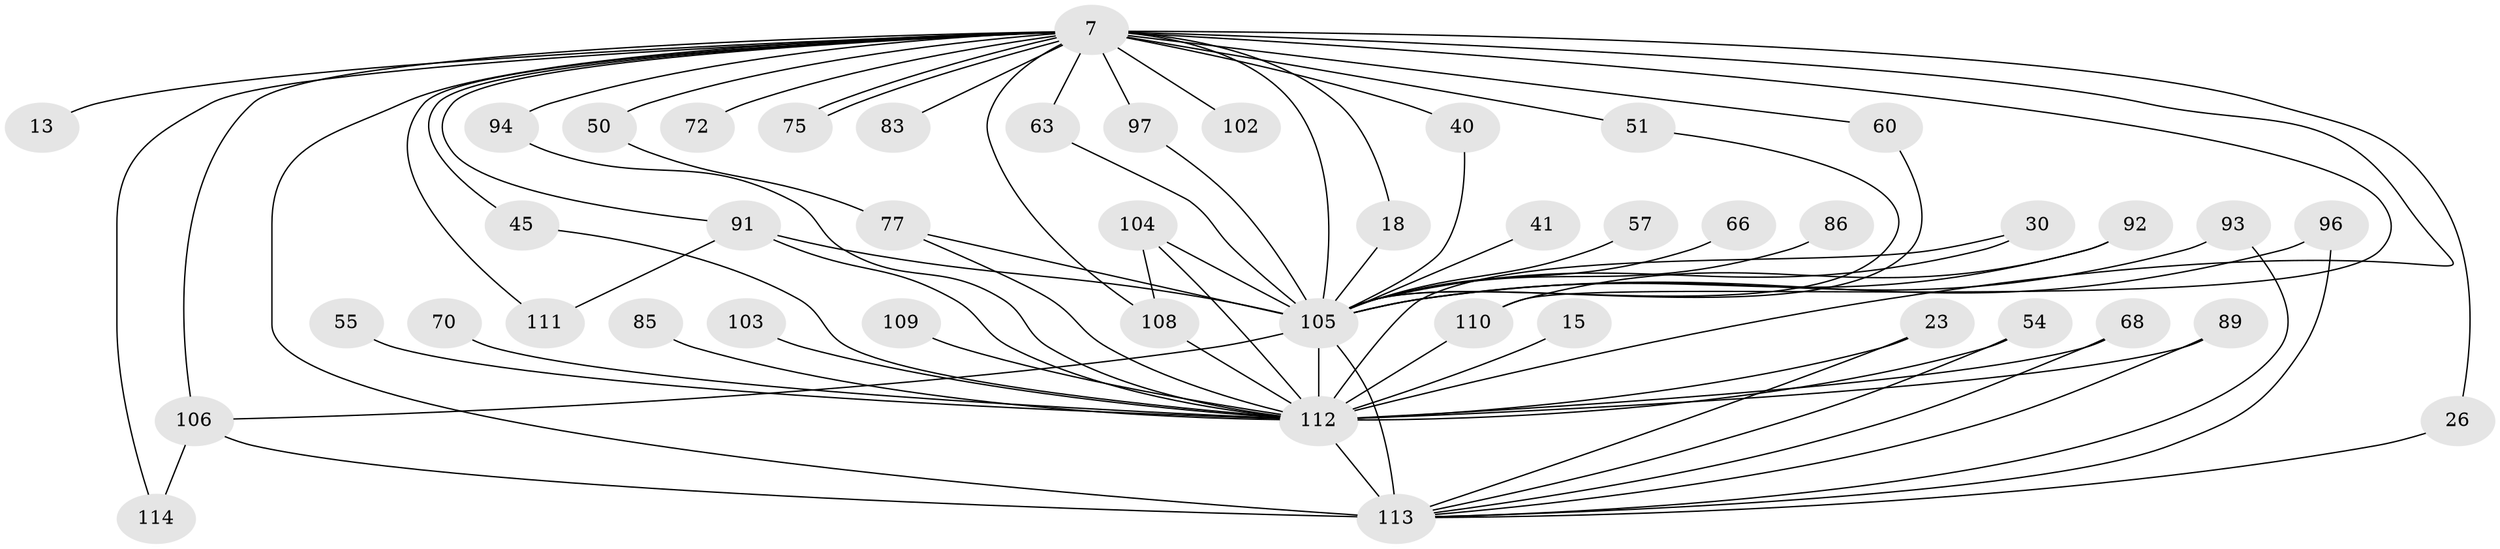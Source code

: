 // original degree distribution, {13: 0.008771929824561403, 22: 0.02631578947368421, 23: 0.008771929824561403, 20: 0.008771929824561403, 32: 0.008771929824561403, 29: 0.008771929824561403, 19: 0.008771929824561403, 31: 0.008771929824561403, 5: 0.043859649122807015, 4: 0.06140350877192982, 2: 0.543859649122807, 3: 0.2543859649122807, 9: 0.008771929824561403}
// Generated by graph-tools (version 1.1) at 2025/49/03/04/25 21:49:39]
// undirected, 45 vertices, 77 edges
graph export_dot {
graph [start="1"]
  node [color=gray90,style=filled];
  7 [super="+4"];
  13;
  15;
  18;
  23;
  26;
  30 [super="+14"];
  40;
  41;
  45;
  50 [super="+17"];
  51;
  54;
  55;
  57;
  60;
  63;
  66 [super="+25"];
  68;
  70;
  72;
  75;
  77 [super="+44"];
  83 [super="+48"];
  85;
  86;
  89;
  91 [super="+81+32+65"];
  92;
  93 [super="+61+59"];
  94;
  96;
  97 [super="+95"];
  102;
  103;
  104 [super="+36+100"];
  105 [super="+29+71+80+78+101"];
  106 [super="+52+73"];
  108 [super="+58+88"];
  109;
  110 [super="+87+34+107"];
  111 [super="+98"];
  112 [super="+99"];
  113 [super="+19+67+9"];
  114;
  7 -- 13 [weight=2];
  7 -- 18;
  7 -- 26;
  7 -- 40;
  7 -- 45;
  7 -- 60;
  7 -- 63;
  7 -- 72 [weight=2];
  7 -- 75;
  7 -- 75;
  7 -- 105 [weight=18];
  7 -- 114;
  7 -- 50 [weight=3];
  7 -- 83 [weight=4];
  7 -- 91;
  7 -- 94;
  7 -- 102;
  7 -- 113 [weight=8];
  7 -- 51;
  7 -- 110 [weight=3];
  7 -- 106 [weight=2];
  7 -- 108 [weight=5];
  7 -- 97 [weight=2];
  7 -- 111 [weight=2];
  7 -- 112 [weight=6];
  15 -- 112 [weight=2];
  18 -- 105;
  23 -- 113;
  23 -- 112;
  26 -- 113;
  30 -- 105;
  30 -- 112 [weight=2];
  40 -- 105;
  41 -- 105;
  45 -- 112;
  50 -- 77;
  51 -- 105;
  54 -- 113;
  54 -- 112;
  55 -- 112 [weight=2];
  57 -- 105 [weight=2];
  60 -- 105;
  63 -- 105;
  66 -- 105 [weight=3];
  68 -- 113;
  68 -- 112;
  70 -- 112;
  77 -- 105;
  77 -- 112;
  85 -- 112;
  86 -- 105 [weight=2];
  89 -- 113;
  89 -- 112;
  91 -- 111;
  91 -- 112 [weight=4];
  91 -- 105;
  92 -- 110;
  92 -- 105;
  93 -- 105;
  93 -- 113 [weight=4];
  94 -- 112;
  96 -- 105;
  96 -- 113;
  97 -- 105;
  103 -- 112;
  104 -- 105 [weight=3];
  104 -- 108;
  104 -- 112 [weight=2];
  105 -- 106 [weight=8];
  105 -- 112 [weight=15];
  105 -- 113 [weight=10];
  106 -- 114;
  106 -- 113;
  108 -- 112 [weight=2];
  109 -- 112 [weight=2];
  110 -- 112 [weight=5];
  112 -- 113 [weight=4];
}
